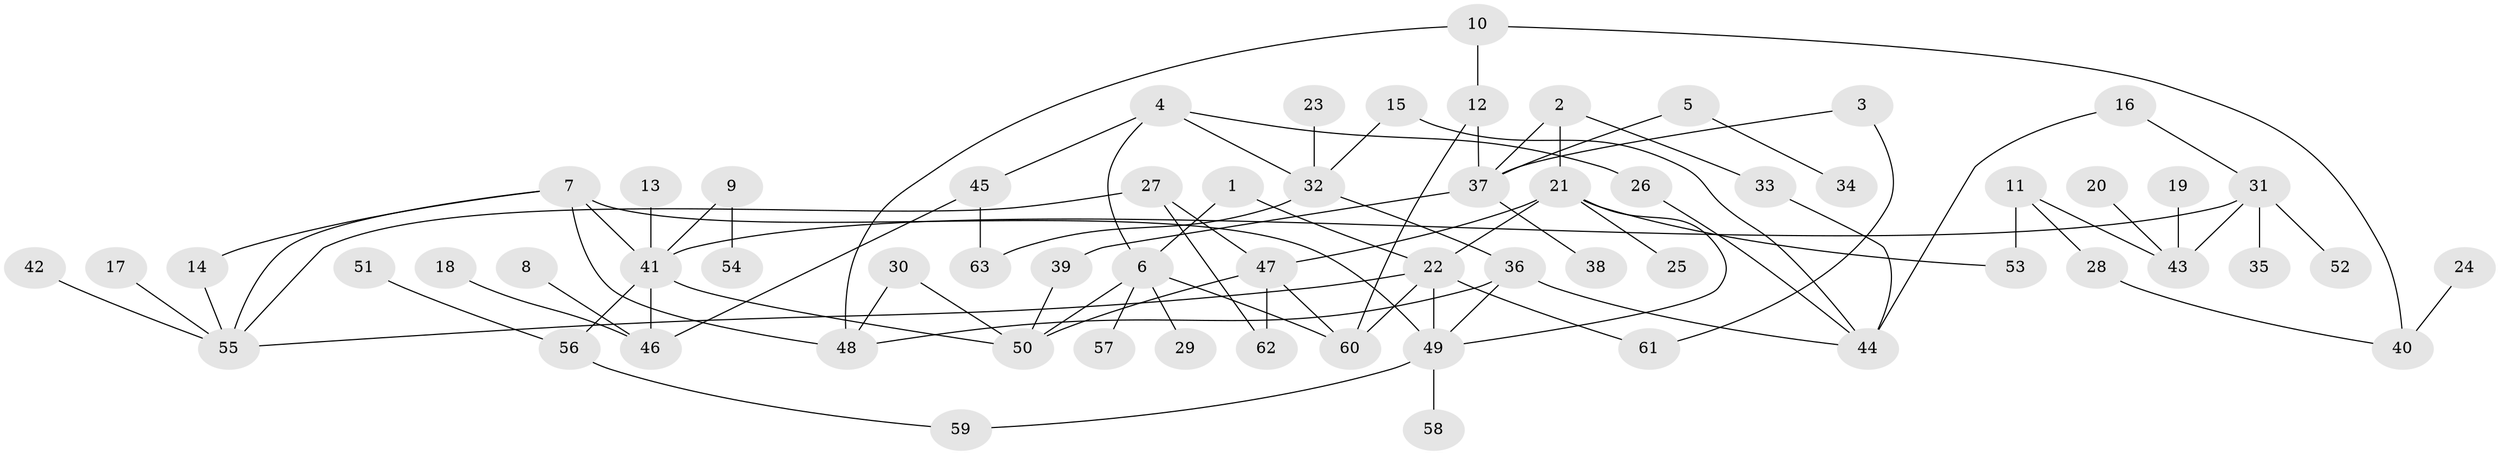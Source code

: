 // original degree distribution, {4: 0.09523809523809523, 2: 0.3333333333333333, 6: 0.015873015873015872, 7: 0.015873015873015872, 3: 0.19047619047619047, 5: 0.05555555555555555, 1: 0.29365079365079366}
// Generated by graph-tools (version 1.1) at 2025/49/03/09/25 03:49:22]
// undirected, 63 vertices, 87 edges
graph export_dot {
graph [start="1"]
  node [color=gray90,style=filled];
  1;
  2;
  3;
  4;
  5;
  6;
  7;
  8;
  9;
  10;
  11;
  12;
  13;
  14;
  15;
  16;
  17;
  18;
  19;
  20;
  21;
  22;
  23;
  24;
  25;
  26;
  27;
  28;
  29;
  30;
  31;
  32;
  33;
  34;
  35;
  36;
  37;
  38;
  39;
  40;
  41;
  42;
  43;
  44;
  45;
  46;
  47;
  48;
  49;
  50;
  51;
  52;
  53;
  54;
  55;
  56;
  57;
  58;
  59;
  60;
  61;
  62;
  63;
  1 -- 6 [weight=1.0];
  1 -- 22 [weight=1.0];
  2 -- 21 [weight=1.0];
  2 -- 33 [weight=1.0];
  2 -- 37 [weight=1.0];
  3 -- 37 [weight=1.0];
  3 -- 61 [weight=1.0];
  4 -- 6 [weight=1.0];
  4 -- 26 [weight=1.0];
  4 -- 32 [weight=1.0];
  4 -- 45 [weight=1.0];
  5 -- 34 [weight=1.0];
  5 -- 37 [weight=1.0];
  6 -- 29 [weight=1.0];
  6 -- 50 [weight=1.0];
  6 -- 57 [weight=1.0];
  6 -- 60 [weight=1.0];
  7 -- 14 [weight=1.0];
  7 -- 41 [weight=1.0];
  7 -- 48 [weight=1.0];
  7 -- 49 [weight=1.0];
  7 -- 55 [weight=1.0];
  8 -- 46 [weight=1.0];
  9 -- 41 [weight=1.0];
  9 -- 54 [weight=1.0];
  10 -- 12 [weight=1.0];
  10 -- 40 [weight=1.0];
  10 -- 48 [weight=1.0];
  11 -- 28 [weight=1.0];
  11 -- 43 [weight=1.0];
  11 -- 53 [weight=1.0];
  12 -- 37 [weight=1.0];
  12 -- 60 [weight=1.0];
  13 -- 41 [weight=1.0];
  14 -- 55 [weight=1.0];
  15 -- 32 [weight=1.0];
  15 -- 44 [weight=1.0];
  16 -- 31 [weight=1.0];
  16 -- 44 [weight=1.0];
  17 -- 55 [weight=1.0];
  18 -- 46 [weight=1.0];
  19 -- 43 [weight=1.0];
  20 -- 43 [weight=1.0];
  21 -- 22 [weight=1.0];
  21 -- 25 [weight=1.0];
  21 -- 47 [weight=1.0];
  21 -- 49 [weight=1.0];
  21 -- 53 [weight=1.0];
  22 -- 49 [weight=1.0];
  22 -- 55 [weight=1.0];
  22 -- 60 [weight=1.0];
  22 -- 61 [weight=1.0];
  23 -- 32 [weight=1.0];
  24 -- 40 [weight=1.0];
  26 -- 44 [weight=1.0];
  27 -- 47 [weight=1.0];
  27 -- 55 [weight=1.0];
  27 -- 62 [weight=1.0];
  28 -- 40 [weight=1.0];
  30 -- 48 [weight=1.0];
  30 -- 50 [weight=1.0];
  31 -- 35 [weight=1.0];
  31 -- 41 [weight=1.0];
  31 -- 43 [weight=1.0];
  31 -- 52 [weight=1.0];
  32 -- 36 [weight=1.0];
  32 -- 63 [weight=1.0];
  33 -- 44 [weight=1.0];
  36 -- 44 [weight=1.0];
  36 -- 48 [weight=1.0];
  36 -- 49 [weight=1.0];
  37 -- 38 [weight=1.0];
  37 -- 39 [weight=1.0];
  39 -- 50 [weight=1.0];
  41 -- 46 [weight=1.0];
  41 -- 50 [weight=1.0];
  41 -- 56 [weight=1.0];
  42 -- 55 [weight=1.0];
  45 -- 46 [weight=1.0];
  45 -- 63 [weight=1.0];
  47 -- 50 [weight=1.0];
  47 -- 60 [weight=1.0];
  47 -- 62 [weight=1.0];
  49 -- 58 [weight=1.0];
  49 -- 59 [weight=1.0];
  51 -- 56 [weight=1.0];
  56 -- 59 [weight=1.0];
}
